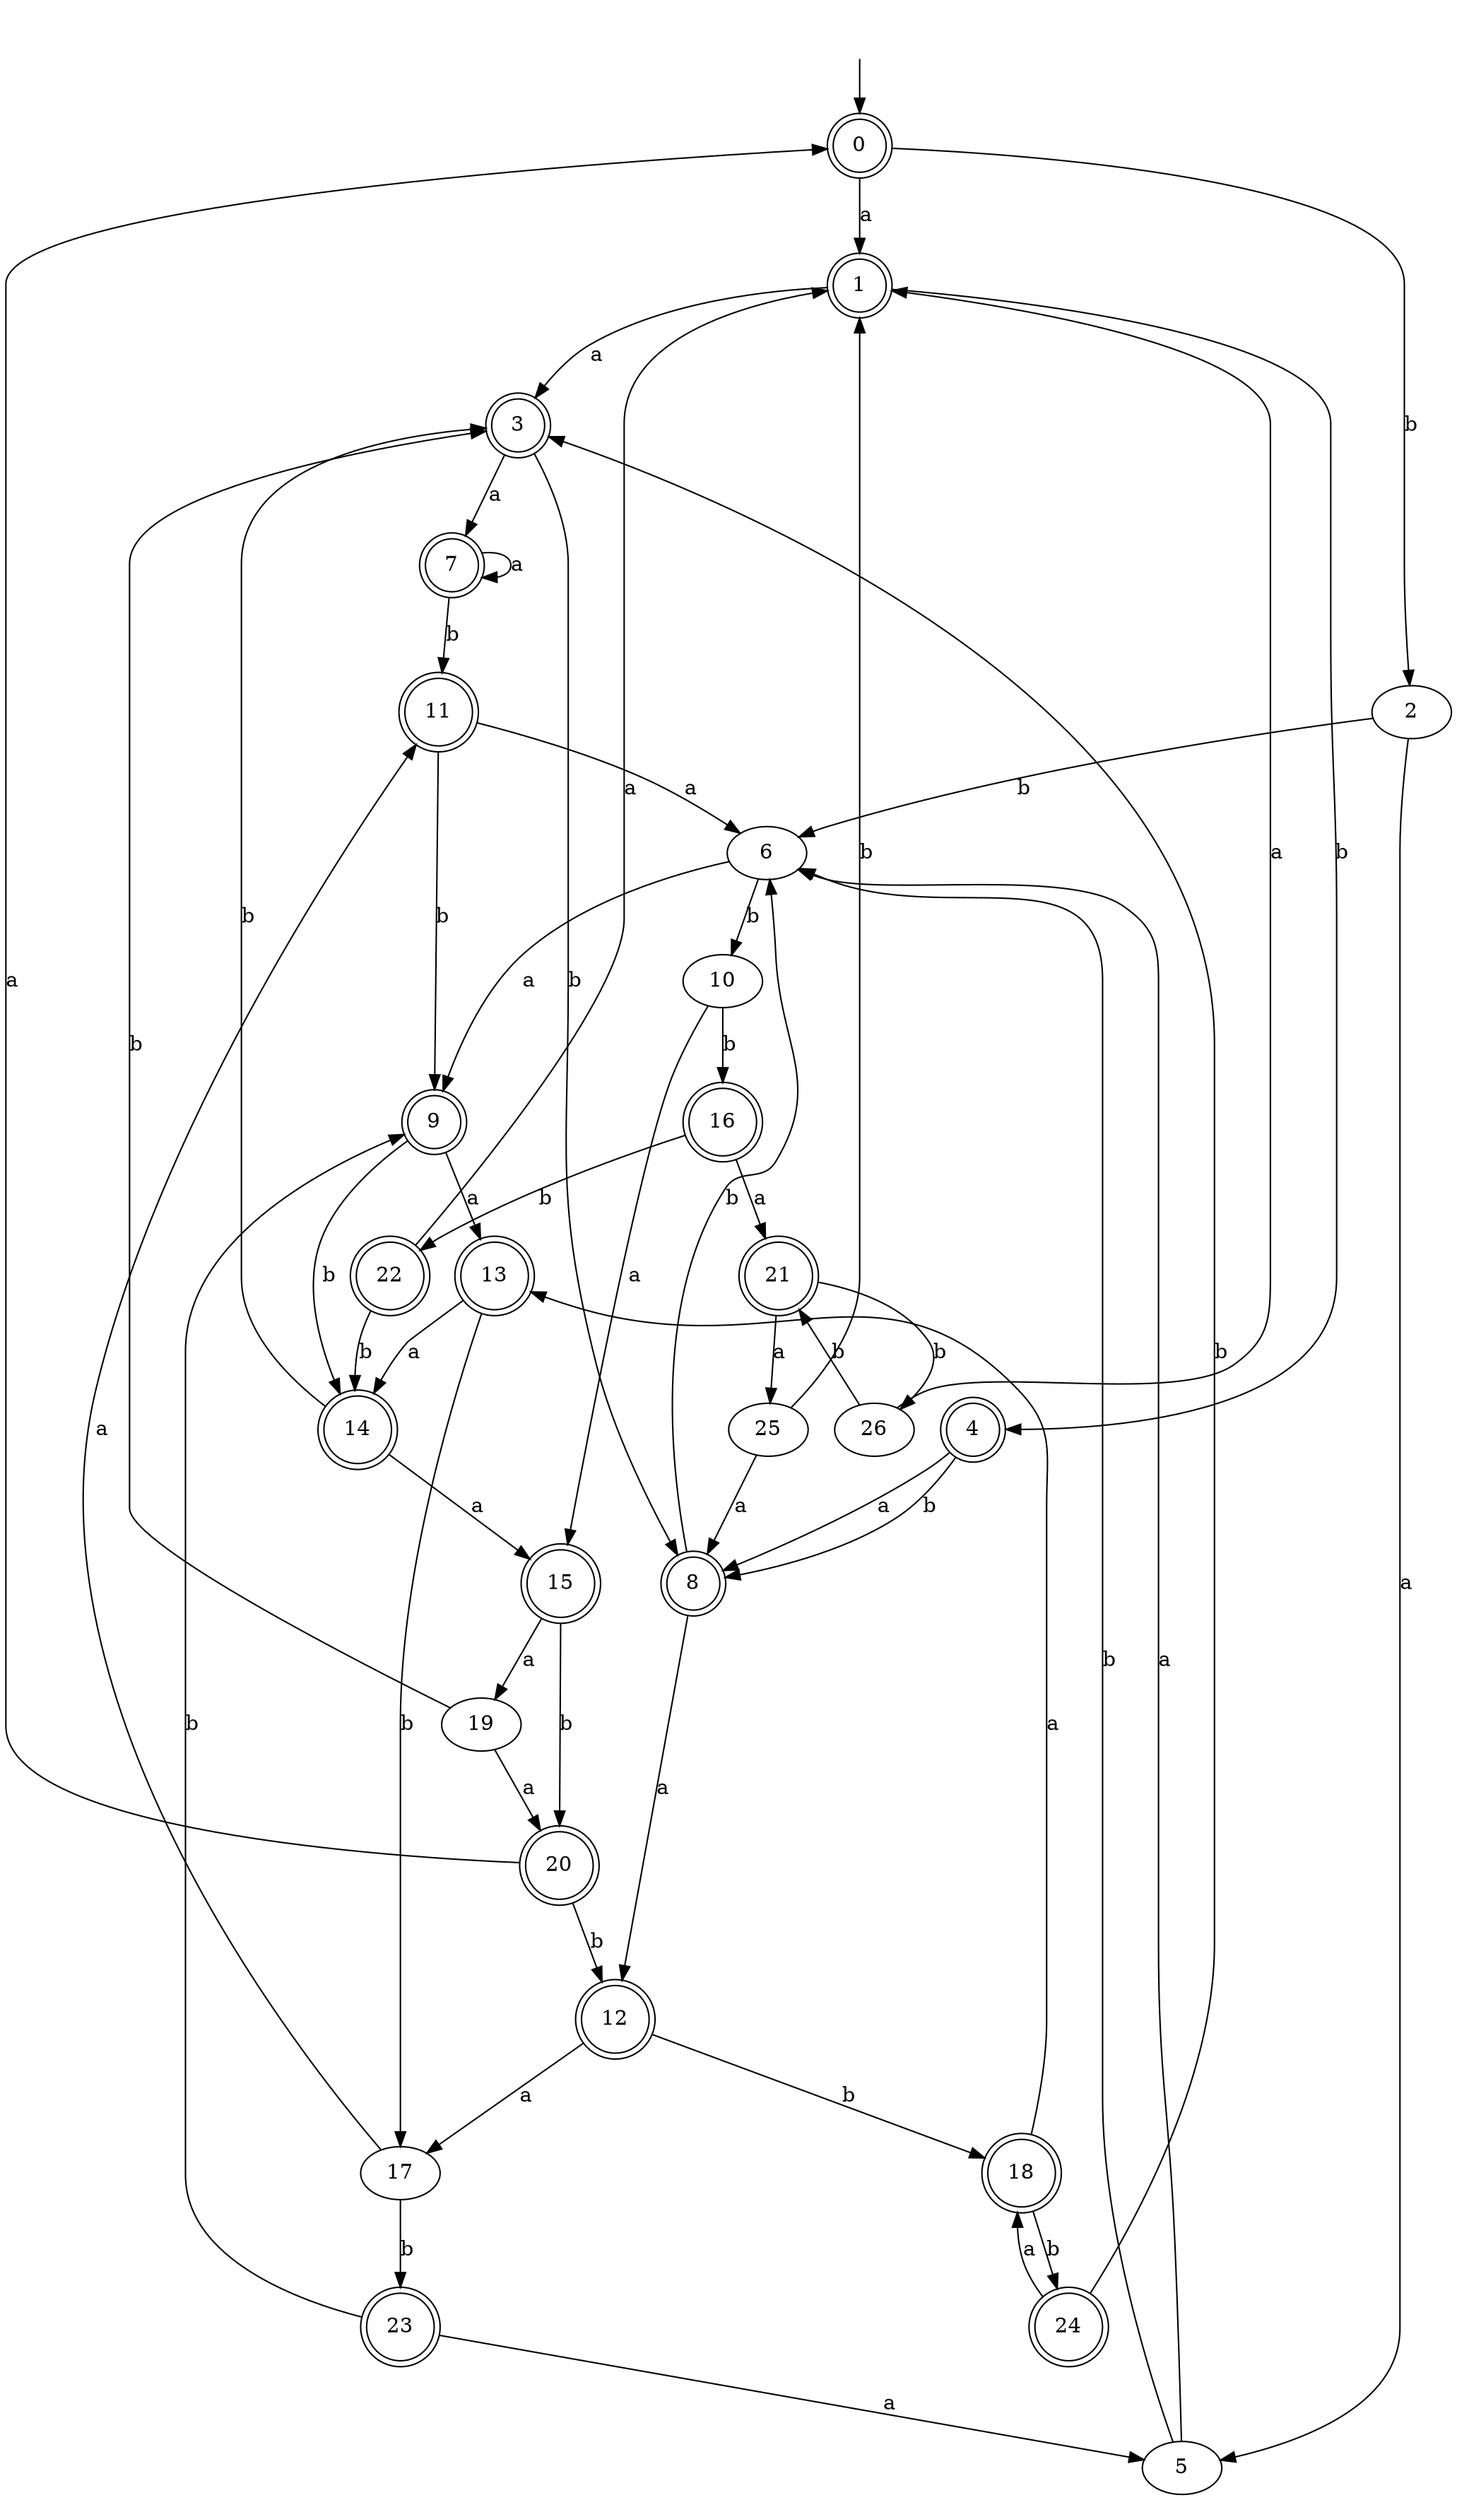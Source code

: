 digraph RandomDFA {
  __start0 [label="", shape=none];
  __start0 -> 0 [label=""];
  0 [shape=circle] [shape=doublecircle]
  0 -> 1 [label="a"]
  0 -> 2 [label="b"]
  1 [shape=doublecircle]
  1 -> 3 [label="a"]
  1 -> 4 [label="b"]
  2
  2 -> 5 [label="a"]
  2 -> 6 [label="b"]
  3 [shape=doublecircle]
  3 -> 7 [label="a"]
  3 -> 8 [label="b"]
  4 [shape=doublecircle]
  4 -> 8 [label="a"]
  4 -> 8 [label="b"]
  5
  5 -> 6 [label="a"]
  5 -> 6 [label="b"]
  6
  6 -> 9 [label="a"]
  6 -> 10 [label="b"]
  7 [shape=doublecircle]
  7 -> 7 [label="a"]
  7 -> 11 [label="b"]
  8 [shape=doublecircle]
  8 -> 12 [label="a"]
  8 -> 6 [label="b"]
  9 [shape=doublecircle]
  9 -> 13 [label="a"]
  9 -> 14 [label="b"]
  10
  10 -> 15 [label="a"]
  10 -> 16 [label="b"]
  11 [shape=doublecircle]
  11 -> 6 [label="a"]
  11 -> 9 [label="b"]
  12 [shape=doublecircle]
  12 -> 17 [label="a"]
  12 -> 18 [label="b"]
  13 [shape=doublecircle]
  13 -> 14 [label="a"]
  13 -> 17 [label="b"]
  14 [shape=doublecircle]
  14 -> 15 [label="a"]
  14 -> 3 [label="b"]
  15 [shape=doublecircle]
  15 -> 19 [label="a"]
  15 -> 20 [label="b"]
  16 [shape=doublecircle]
  16 -> 21 [label="a"]
  16 -> 22 [label="b"]
  17
  17 -> 11 [label="a"]
  17 -> 23 [label="b"]
  18 [shape=doublecircle]
  18 -> 13 [label="a"]
  18 -> 24 [label="b"]
  19
  19 -> 20 [label="a"]
  19 -> 3 [label="b"]
  20 [shape=doublecircle]
  20 -> 0 [label="a"]
  20 -> 12 [label="b"]
  21 [shape=doublecircle]
  21 -> 25 [label="a"]
  21 -> 26 [label="b"]
  22 [shape=doublecircle]
  22 -> 1 [label="a"]
  22 -> 14 [label="b"]
  23 [shape=doublecircle]
  23 -> 5 [label="a"]
  23 -> 9 [label="b"]
  24 [shape=doublecircle]
  24 -> 18 [label="a"]
  24 -> 3 [label="b"]
  25
  25 -> 8 [label="a"]
  25 -> 1 [label="b"]
  26
  26 -> 1 [label="a"]
  26 -> 21 [label="b"]
}
